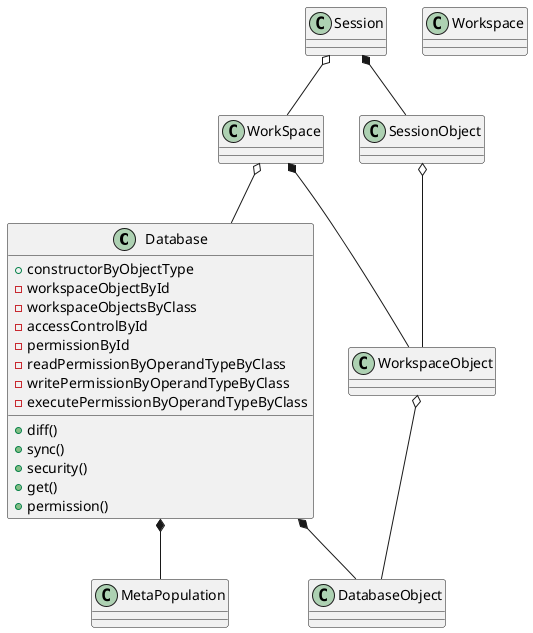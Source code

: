 @startuml overview

class Database {
    +constructorByObjectType
    -workspaceObjectById
    -workspaceObjectsByClass
    -accessControlById
    -permissionById
    -readPermissionByOperandTypeByClass
    -writePermissionByOperandTypeByClass
    -executePermissionByOperandTypeByClass
    +diff()
    +sync()
    +security()
    +get()
    +permission()
}

Database *-- DatabaseObject
Database *-- MetaPopulation

class Session {
}

Session o-- WorkSpace
Session *-- SessionObject

class Workspace {
}

WorkSpace o-- Database
WorkSpace *-- WorkspaceObject

class SessionObject {
}

SessionObject o-- WorkspaceObject

class WorkspaceObject {
}

WorkspaceObject o-- DatabaseObject

class DatabaseObject {
}

@enduml

